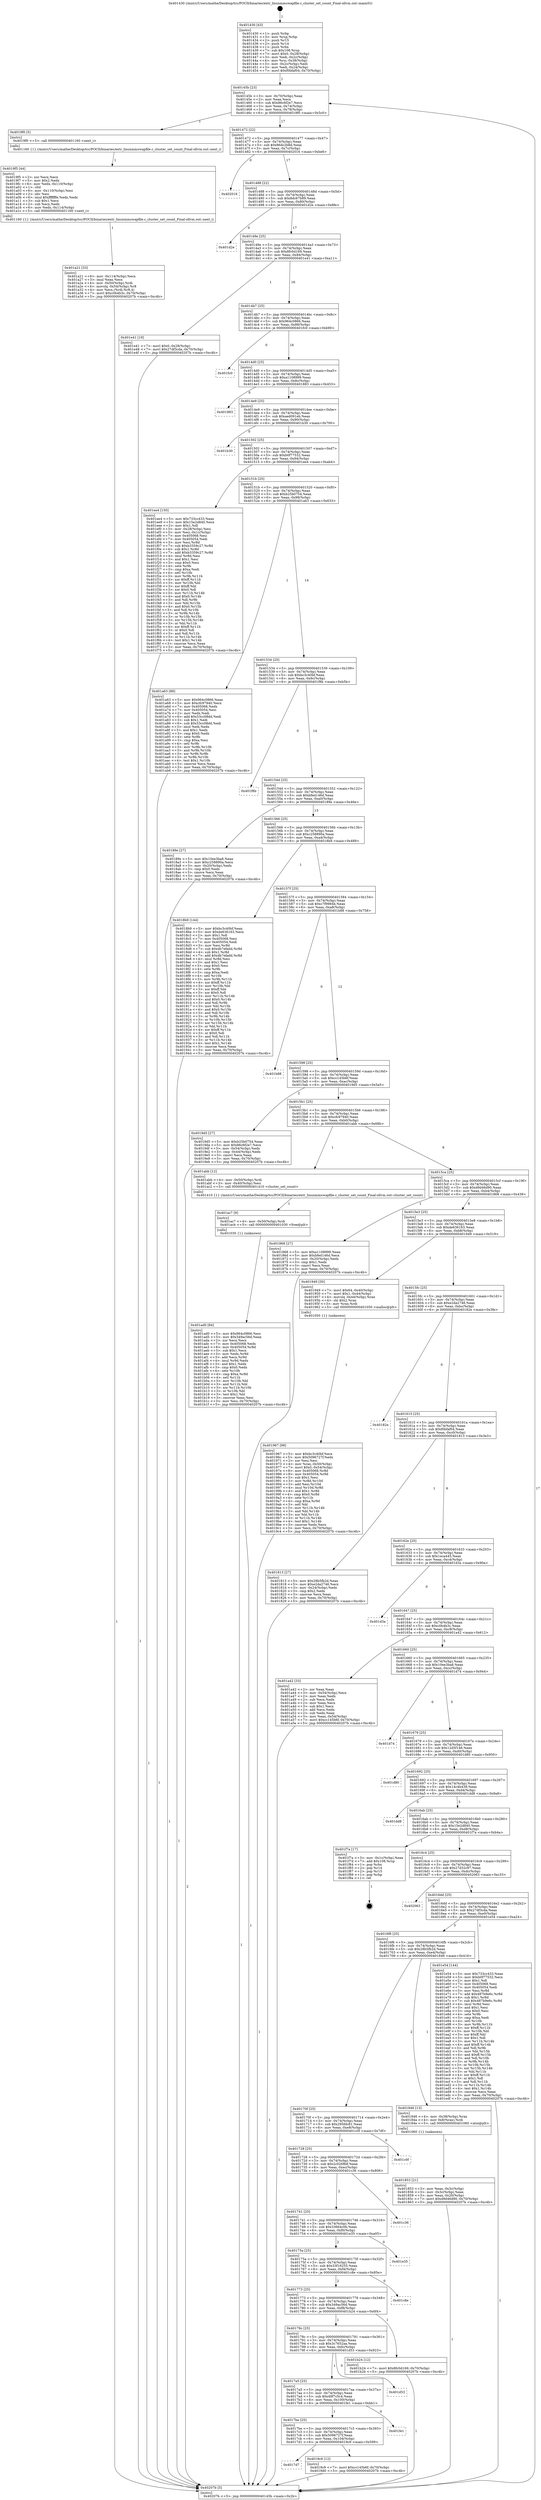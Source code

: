 digraph "0x401430" {
  label = "0x401430 (/mnt/c/Users/mathe/Desktop/tcc/POCII/binaries/extr_linuxmmswapfile.c_cluster_set_count_Final-ollvm.out::main(0))"
  labelloc = "t"
  node[shape=record]

  Entry [label="",width=0.3,height=0.3,shape=circle,fillcolor=black,style=filled]
  "0x40145b" [label="{
     0x40145b [23]\l
     | [instrs]\l
     &nbsp;&nbsp;0x40145b \<+3\>: mov -0x70(%rbp),%eax\l
     &nbsp;&nbsp;0x40145e \<+2\>: mov %eax,%ecx\l
     &nbsp;&nbsp;0x401460 \<+6\>: sub $0x86c6f2e7,%ecx\l
     &nbsp;&nbsp;0x401466 \<+3\>: mov %eax,-0x74(%rbp)\l
     &nbsp;&nbsp;0x401469 \<+3\>: mov %ecx,-0x78(%rbp)\l
     &nbsp;&nbsp;0x40146c \<+6\>: je 00000000004019f0 \<main+0x5c0\>\l
  }"]
  "0x4019f0" [label="{
     0x4019f0 [5]\l
     | [instrs]\l
     &nbsp;&nbsp;0x4019f0 \<+5\>: call 0000000000401160 \<next_i\>\l
     | [calls]\l
     &nbsp;&nbsp;0x401160 \{1\} (/mnt/c/Users/mathe/Desktop/tcc/POCII/binaries/extr_linuxmmswapfile.c_cluster_set_count_Final-ollvm.out::next_i)\l
  }"]
  "0x401472" [label="{
     0x401472 [22]\l
     | [instrs]\l
     &nbsp;&nbsp;0x401472 \<+5\>: jmp 0000000000401477 \<main+0x47\>\l
     &nbsp;&nbsp;0x401477 \<+3\>: mov -0x74(%rbp),%eax\l
     &nbsp;&nbsp;0x40147a \<+5\>: sub $0x86dc2b8d,%eax\l
     &nbsp;&nbsp;0x40147f \<+3\>: mov %eax,-0x7c(%rbp)\l
     &nbsp;&nbsp;0x401482 \<+6\>: je 0000000000402016 \<main+0xbe6\>\l
  }"]
  Exit [label="",width=0.3,height=0.3,shape=circle,fillcolor=black,style=filled,peripheries=2]
  "0x402016" [label="{
     0x402016\l
  }", style=dashed]
  "0x401488" [label="{
     0x401488 [22]\l
     | [instrs]\l
     &nbsp;&nbsp;0x401488 \<+5\>: jmp 000000000040148d \<main+0x5d\>\l
     &nbsp;&nbsp;0x40148d \<+3\>: mov -0x74(%rbp),%eax\l
     &nbsp;&nbsp;0x401490 \<+5\>: sub $0x8dc67b89,%eax\l
     &nbsp;&nbsp;0x401495 \<+3\>: mov %eax,-0x80(%rbp)\l
     &nbsp;&nbsp;0x401498 \<+6\>: je 0000000000401d2e \<main+0x8fe\>\l
  }"]
  "0x401ad0" [label="{
     0x401ad0 [84]\l
     | [instrs]\l
     &nbsp;&nbsp;0x401ad0 \<+5\>: mov $0x964c0866,%esi\l
     &nbsp;&nbsp;0x401ad5 \<+5\>: mov $0x349ac56d,%eax\l
     &nbsp;&nbsp;0x401ada \<+2\>: xor %ecx,%ecx\l
     &nbsp;&nbsp;0x401adc \<+7\>: mov 0x405068,%edx\l
     &nbsp;&nbsp;0x401ae3 \<+8\>: mov 0x405054,%r8d\l
     &nbsp;&nbsp;0x401aeb \<+3\>: sub $0x1,%ecx\l
     &nbsp;&nbsp;0x401aee \<+3\>: mov %edx,%r9d\l
     &nbsp;&nbsp;0x401af1 \<+3\>: add %ecx,%r9d\l
     &nbsp;&nbsp;0x401af4 \<+4\>: imul %r9d,%edx\l
     &nbsp;&nbsp;0x401af8 \<+3\>: and $0x1,%edx\l
     &nbsp;&nbsp;0x401afb \<+3\>: cmp $0x0,%edx\l
     &nbsp;&nbsp;0x401afe \<+4\>: sete %r10b\l
     &nbsp;&nbsp;0x401b02 \<+4\>: cmp $0xa,%r8d\l
     &nbsp;&nbsp;0x401b06 \<+4\>: setl %r11b\l
     &nbsp;&nbsp;0x401b0a \<+3\>: mov %r10b,%bl\l
     &nbsp;&nbsp;0x401b0d \<+3\>: and %r11b,%bl\l
     &nbsp;&nbsp;0x401b10 \<+3\>: xor %r11b,%r10b\l
     &nbsp;&nbsp;0x401b13 \<+3\>: or %r10b,%bl\l
     &nbsp;&nbsp;0x401b16 \<+3\>: test $0x1,%bl\l
     &nbsp;&nbsp;0x401b19 \<+3\>: cmovne %eax,%esi\l
     &nbsp;&nbsp;0x401b1c \<+3\>: mov %esi,-0x70(%rbp)\l
     &nbsp;&nbsp;0x401b1f \<+5\>: jmp 000000000040207b \<main+0xc4b\>\l
  }"]
  "0x401d2e" [label="{
     0x401d2e\l
  }", style=dashed]
  "0x40149e" [label="{
     0x40149e [25]\l
     | [instrs]\l
     &nbsp;&nbsp;0x40149e \<+5\>: jmp 00000000004014a3 \<main+0x73\>\l
     &nbsp;&nbsp;0x4014a3 \<+3\>: mov -0x74(%rbp),%eax\l
     &nbsp;&nbsp;0x4014a6 \<+5\>: sub $0x8fc0d169,%eax\l
     &nbsp;&nbsp;0x4014ab \<+6\>: mov %eax,-0x84(%rbp)\l
     &nbsp;&nbsp;0x4014b1 \<+6\>: je 0000000000401e41 \<main+0xa11\>\l
  }"]
  "0x401ac7" [label="{
     0x401ac7 [9]\l
     | [instrs]\l
     &nbsp;&nbsp;0x401ac7 \<+4\>: mov -0x50(%rbp),%rdi\l
     &nbsp;&nbsp;0x401acb \<+5\>: call 0000000000401030 \<free@plt\>\l
     | [calls]\l
     &nbsp;&nbsp;0x401030 \{1\} (unknown)\l
  }"]
  "0x401e41" [label="{
     0x401e41 [19]\l
     | [instrs]\l
     &nbsp;&nbsp;0x401e41 \<+7\>: movl $0x0,-0x28(%rbp)\l
     &nbsp;&nbsp;0x401e48 \<+7\>: movl $0x27df3cda,-0x70(%rbp)\l
     &nbsp;&nbsp;0x401e4f \<+5\>: jmp 000000000040207b \<main+0xc4b\>\l
  }"]
  "0x4014b7" [label="{
     0x4014b7 [25]\l
     | [instrs]\l
     &nbsp;&nbsp;0x4014b7 \<+5\>: jmp 00000000004014bc \<main+0x8c\>\l
     &nbsp;&nbsp;0x4014bc \<+3\>: mov -0x74(%rbp),%eax\l
     &nbsp;&nbsp;0x4014bf \<+5\>: sub $0x964c0866,%eax\l
     &nbsp;&nbsp;0x4014c4 \<+6\>: mov %eax,-0x88(%rbp)\l
     &nbsp;&nbsp;0x4014ca \<+6\>: je 0000000000401fc0 \<main+0xb90\>\l
  }"]
  "0x401a21" [label="{
     0x401a21 [33]\l
     | [instrs]\l
     &nbsp;&nbsp;0x401a21 \<+6\>: mov -0x114(%rbp),%ecx\l
     &nbsp;&nbsp;0x401a27 \<+3\>: imul %eax,%ecx\l
     &nbsp;&nbsp;0x401a2a \<+4\>: mov -0x50(%rbp),%rdi\l
     &nbsp;&nbsp;0x401a2e \<+4\>: movslq -0x54(%rbp),%r8\l
     &nbsp;&nbsp;0x401a32 \<+4\>: mov %ecx,(%rdi,%r8,4)\l
     &nbsp;&nbsp;0x401a36 \<+7\>: movl $0xc0b4b3c,-0x70(%rbp)\l
     &nbsp;&nbsp;0x401a3d \<+5\>: jmp 000000000040207b \<main+0xc4b\>\l
  }"]
  "0x401fc0" [label="{
     0x401fc0\l
  }", style=dashed]
  "0x4014d0" [label="{
     0x4014d0 [25]\l
     | [instrs]\l
     &nbsp;&nbsp;0x4014d0 \<+5\>: jmp 00000000004014d5 \<main+0xa5\>\l
     &nbsp;&nbsp;0x4014d5 \<+3\>: mov -0x74(%rbp),%eax\l
     &nbsp;&nbsp;0x4014d8 \<+5\>: sub $0xa1108999,%eax\l
     &nbsp;&nbsp;0x4014dd \<+6\>: mov %eax,-0x8c(%rbp)\l
     &nbsp;&nbsp;0x4014e3 \<+6\>: je 0000000000401883 \<main+0x453\>\l
  }"]
  "0x4019f5" [label="{
     0x4019f5 [44]\l
     | [instrs]\l
     &nbsp;&nbsp;0x4019f5 \<+2\>: xor %ecx,%ecx\l
     &nbsp;&nbsp;0x4019f7 \<+5\>: mov $0x2,%edx\l
     &nbsp;&nbsp;0x4019fc \<+6\>: mov %edx,-0x110(%rbp)\l
     &nbsp;&nbsp;0x401a02 \<+1\>: cltd\l
     &nbsp;&nbsp;0x401a03 \<+6\>: mov -0x110(%rbp),%esi\l
     &nbsp;&nbsp;0x401a09 \<+2\>: idiv %esi\l
     &nbsp;&nbsp;0x401a0b \<+6\>: imul $0xfffffffe,%edx,%edx\l
     &nbsp;&nbsp;0x401a11 \<+3\>: sub $0x1,%ecx\l
     &nbsp;&nbsp;0x401a14 \<+2\>: sub %ecx,%edx\l
     &nbsp;&nbsp;0x401a16 \<+6\>: mov %edx,-0x114(%rbp)\l
     &nbsp;&nbsp;0x401a1c \<+5\>: call 0000000000401160 \<next_i\>\l
     | [calls]\l
     &nbsp;&nbsp;0x401160 \{1\} (/mnt/c/Users/mathe/Desktop/tcc/POCII/binaries/extr_linuxmmswapfile.c_cluster_set_count_Final-ollvm.out::next_i)\l
  }"]
  "0x401883" [label="{
     0x401883\l
  }", style=dashed]
  "0x4014e9" [label="{
     0x4014e9 [25]\l
     | [instrs]\l
     &nbsp;&nbsp;0x4014e9 \<+5\>: jmp 00000000004014ee \<main+0xbe\>\l
     &nbsp;&nbsp;0x4014ee \<+3\>: mov -0x74(%rbp),%eax\l
     &nbsp;&nbsp;0x4014f1 \<+5\>: sub $0xaed091eb,%eax\l
     &nbsp;&nbsp;0x4014f6 \<+6\>: mov %eax,-0x90(%rbp)\l
     &nbsp;&nbsp;0x4014fc \<+6\>: je 0000000000401b30 \<main+0x700\>\l
  }"]
  "0x4017d7" [label="{
     0x4017d7\l
  }", style=dashed]
  "0x401b30" [label="{
     0x401b30\l
  }", style=dashed]
  "0x401502" [label="{
     0x401502 [25]\l
     | [instrs]\l
     &nbsp;&nbsp;0x401502 \<+5\>: jmp 0000000000401507 \<main+0xd7\>\l
     &nbsp;&nbsp;0x401507 \<+3\>: mov -0x74(%rbp),%eax\l
     &nbsp;&nbsp;0x40150a \<+5\>: sub $0xb0f77532,%eax\l
     &nbsp;&nbsp;0x40150f \<+6\>: mov %eax,-0x94(%rbp)\l
     &nbsp;&nbsp;0x401515 \<+6\>: je 0000000000401ee4 \<main+0xab4\>\l
  }"]
  "0x4019c9" [label="{
     0x4019c9 [12]\l
     | [instrs]\l
     &nbsp;&nbsp;0x4019c9 \<+7\>: movl $0xcc145b6f,-0x70(%rbp)\l
     &nbsp;&nbsp;0x4019d0 \<+5\>: jmp 000000000040207b \<main+0xc4b\>\l
  }"]
  "0x401ee4" [label="{
     0x401ee4 [150]\l
     | [instrs]\l
     &nbsp;&nbsp;0x401ee4 \<+5\>: mov $0x733cc433,%eax\l
     &nbsp;&nbsp;0x401ee9 \<+5\>: mov $0x15e2d840,%ecx\l
     &nbsp;&nbsp;0x401eee \<+2\>: mov $0x1,%dl\l
     &nbsp;&nbsp;0x401ef0 \<+3\>: mov -0x28(%rbp),%esi\l
     &nbsp;&nbsp;0x401ef3 \<+3\>: mov %esi,-0x1c(%rbp)\l
     &nbsp;&nbsp;0x401ef6 \<+7\>: mov 0x405068,%esi\l
     &nbsp;&nbsp;0x401efd \<+7\>: mov 0x405054,%edi\l
     &nbsp;&nbsp;0x401f04 \<+3\>: mov %esi,%r8d\l
     &nbsp;&nbsp;0x401f07 \<+7\>: sub $0xb3359c27,%r8d\l
     &nbsp;&nbsp;0x401f0e \<+4\>: sub $0x1,%r8d\l
     &nbsp;&nbsp;0x401f12 \<+7\>: add $0xb3359c27,%r8d\l
     &nbsp;&nbsp;0x401f19 \<+4\>: imul %r8d,%esi\l
     &nbsp;&nbsp;0x401f1d \<+3\>: and $0x1,%esi\l
     &nbsp;&nbsp;0x401f20 \<+3\>: cmp $0x0,%esi\l
     &nbsp;&nbsp;0x401f23 \<+4\>: sete %r9b\l
     &nbsp;&nbsp;0x401f27 \<+3\>: cmp $0xa,%edi\l
     &nbsp;&nbsp;0x401f2a \<+4\>: setl %r10b\l
     &nbsp;&nbsp;0x401f2e \<+3\>: mov %r9b,%r11b\l
     &nbsp;&nbsp;0x401f31 \<+4\>: xor $0xff,%r11b\l
     &nbsp;&nbsp;0x401f35 \<+3\>: mov %r10b,%bl\l
     &nbsp;&nbsp;0x401f38 \<+3\>: xor $0xff,%bl\l
     &nbsp;&nbsp;0x401f3b \<+3\>: xor $0x0,%dl\l
     &nbsp;&nbsp;0x401f3e \<+3\>: mov %r11b,%r14b\l
     &nbsp;&nbsp;0x401f41 \<+4\>: and $0x0,%r14b\l
     &nbsp;&nbsp;0x401f45 \<+3\>: and %dl,%r9b\l
     &nbsp;&nbsp;0x401f48 \<+3\>: mov %bl,%r15b\l
     &nbsp;&nbsp;0x401f4b \<+4\>: and $0x0,%r15b\l
     &nbsp;&nbsp;0x401f4f \<+3\>: and %dl,%r10b\l
     &nbsp;&nbsp;0x401f52 \<+3\>: or %r9b,%r14b\l
     &nbsp;&nbsp;0x401f55 \<+3\>: or %r10b,%r15b\l
     &nbsp;&nbsp;0x401f58 \<+3\>: xor %r15b,%r14b\l
     &nbsp;&nbsp;0x401f5b \<+3\>: or %bl,%r11b\l
     &nbsp;&nbsp;0x401f5e \<+4\>: xor $0xff,%r11b\l
     &nbsp;&nbsp;0x401f62 \<+3\>: or $0x0,%dl\l
     &nbsp;&nbsp;0x401f65 \<+3\>: and %dl,%r11b\l
     &nbsp;&nbsp;0x401f68 \<+3\>: or %r11b,%r14b\l
     &nbsp;&nbsp;0x401f6b \<+4\>: test $0x1,%r14b\l
     &nbsp;&nbsp;0x401f6f \<+3\>: cmovne %ecx,%eax\l
     &nbsp;&nbsp;0x401f72 \<+3\>: mov %eax,-0x70(%rbp)\l
     &nbsp;&nbsp;0x401f75 \<+5\>: jmp 000000000040207b \<main+0xc4b\>\l
  }"]
  "0x40151b" [label="{
     0x40151b [25]\l
     | [instrs]\l
     &nbsp;&nbsp;0x40151b \<+5\>: jmp 0000000000401520 \<main+0xf0\>\l
     &nbsp;&nbsp;0x401520 \<+3\>: mov -0x74(%rbp),%eax\l
     &nbsp;&nbsp;0x401523 \<+5\>: sub $0xb25b0754,%eax\l
     &nbsp;&nbsp;0x401528 \<+6\>: mov %eax,-0x98(%rbp)\l
     &nbsp;&nbsp;0x40152e \<+6\>: je 0000000000401a63 \<main+0x633\>\l
  }"]
  "0x4017be" [label="{
     0x4017be [25]\l
     | [instrs]\l
     &nbsp;&nbsp;0x4017be \<+5\>: jmp 00000000004017c3 \<main+0x393\>\l
     &nbsp;&nbsp;0x4017c3 \<+3\>: mov -0x74(%rbp),%eax\l
     &nbsp;&nbsp;0x4017c6 \<+5\>: sub $0x5096727f,%eax\l
     &nbsp;&nbsp;0x4017cb \<+6\>: mov %eax,-0x104(%rbp)\l
     &nbsp;&nbsp;0x4017d1 \<+6\>: je 00000000004019c9 \<main+0x599\>\l
  }"]
  "0x401a63" [label="{
     0x401a63 [88]\l
     | [instrs]\l
     &nbsp;&nbsp;0x401a63 \<+5\>: mov $0x964c0866,%eax\l
     &nbsp;&nbsp;0x401a68 \<+5\>: mov $0xcfc97940,%ecx\l
     &nbsp;&nbsp;0x401a6d \<+7\>: mov 0x405068,%edx\l
     &nbsp;&nbsp;0x401a74 \<+7\>: mov 0x405054,%esi\l
     &nbsp;&nbsp;0x401a7b \<+2\>: mov %edx,%edi\l
     &nbsp;&nbsp;0x401a7d \<+6\>: add $0x53cc08dd,%edi\l
     &nbsp;&nbsp;0x401a83 \<+3\>: sub $0x1,%edi\l
     &nbsp;&nbsp;0x401a86 \<+6\>: sub $0x53cc08dd,%edi\l
     &nbsp;&nbsp;0x401a8c \<+3\>: imul %edi,%edx\l
     &nbsp;&nbsp;0x401a8f \<+3\>: and $0x1,%edx\l
     &nbsp;&nbsp;0x401a92 \<+3\>: cmp $0x0,%edx\l
     &nbsp;&nbsp;0x401a95 \<+4\>: sete %r8b\l
     &nbsp;&nbsp;0x401a99 \<+3\>: cmp $0xa,%esi\l
     &nbsp;&nbsp;0x401a9c \<+4\>: setl %r9b\l
     &nbsp;&nbsp;0x401aa0 \<+3\>: mov %r8b,%r10b\l
     &nbsp;&nbsp;0x401aa3 \<+3\>: and %r9b,%r10b\l
     &nbsp;&nbsp;0x401aa6 \<+3\>: xor %r9b,%r8b\l
     &nbsp;&nbsp;0x401aa9 \<+3\>: or %r8b,%r10b\l
     &nbsp;&nbsp;0x401aac \<+4\>: test $0x1,%r10b\l
     &nbsp;&nbsp;0x401ab0 \<+3\>: cmovne %ecx,%eax\l
     &nbsp;&nbsp;0x401ab3 \<+3\>: mov %eax,-0x70(%rbp)\l
     &nbsp;&nbsp;0x401ab6 \<+5\>: jmp 000000000040207b \<main+0xc4b\>\l
  }"]
  "0x401534" [label="{
     0x401534 [25]\l
     | [instrs]\l
     &nbsp;&nbsp;0x401534 \<+5\>: jmp 0000000000401539 \<main+0x109\>\l
     &nbsp;&nbsp;0x401539 \<+3\>: mov -0x74(%rbp),%eax\l
     &nbsp;&nbsp;0x40153c \<+5\>: sub $0xbc3c40bf,%eax\l
     &nbsp;&nbsp;0x401541 \<+6\>: mov %eax,-0x9c(%rbp)\l
     &nbsp;&nbsp;0x401547 \<+6\>: je 0000000000401f8b \<main+0xb5b\>\l
  }"]
  "0x401fe1" [label="{
     0x401fe1\l
  }", style=dashed]
  "0x401f8b" [label="{
     0x401f8b\l
  }", style=dashed]
  "0x40154d" [label="{
     0x40154d [25]\l
     | [instrs]\l
     &nbsp;&nbsp;0x40154d \<+5\>: jmp 0000000000401552 \<main+0x122\>\l
     &nbsp;&nbsp;0x401552 \<+3\>: mov -0x74(%rbp),%eax\l
     &nbsp;&nbsp;0x401555 \<+5\>: sub $0xbfed146d,%eax\l
     &nbsp;&nbsp;0x40155a \<+6\>: mov %eax,-0xa0(%rbp)\l
     &nbsp;&nbsp;0x401560 \<+6\>: je 000000000040189e \<main+0x46e\>\l
  }"]
  "0x4017a5" [label="{
     0x4017a5 [25]\l
     | [instrs]\l
     &nbsp;&nbsp;0x4017a5 \<+5\>: jmp 00000000004017aa \<main+0x37a\>\l
     &nbsp;&nbsp;0x4017aa \<+3\>: mov -0x74(%rbp),%eax\l
     &nbsp;&nbsp;0x4017ad \<+5\>: sub $0x48f7c5c4,%eax\l
     &nbsp;&nbsp;0x4017b2 \<+6\>: mov %eax,-0x100(%rbp)\l
     &nbsp;&nbsp;0x4017b8 \<+6\>: je 0000000000401fe1 \<main+0xbb1\>\l
  }"]
  "0x40189e" [label="{
     0x40189e [27]\l
     | [instrs]\l
     &nbsp;&nbsp;0x40189e \<+5\>: mov $0x10ee3ba8,%eax\l
     &nbsp;&nbsp;0x4018a3 \<+5\>: mov $0xc258890a,%ecx\l
     &nbsp;&nbsp;0x4018a8 \<+3\>: mov -0x20(%rbp),%edx\l
     &nbsp;&nbsp;0x4018ab \<+3\>: cmp $0x0,%edx\l
     &nbsp;&nbsp;0x4018ae \<+3\>: cmove %ecx,%eax\l
     &nbsp;&nbsp;0x4018b1 \<+3\>: mov %eax,-0x70(%rbp)\l
     &nbsp;&nbsp;0x4018b4 \<+5\>: jmp 000000000040207b \<main+0xc4b\>\l
  }"]
  "0x401566" [label="{
     0x401566 [25]\l
     | [instrs]\l
     &nbsp;&nbsp;0x401566 \<+5\>: jmp 000000000040156b \<main+0x13b\>\l
     &nbsp;&nbsp;0x40156b \<+3\>: mov -0x74(%rbp),%eax\l
     &nbsp;&nbsp;0x40156e \<+5\>: sub $0xc258890a,%eax\l
     &nbsp;&nbsp;0x401573 \<+6\>: mov %eax,-0xa4(%rbp)\l
     &nbsp;&nbsp;0x401579 \<+6\>: je 00000000004018b9 \<main+0x489\>\l
  }"]
  "0x401d53" [label="{
     0x401d53\l
  }", style=dashed]
  "0x4018b9" [label="{
     0x4018b9 [144]\l
     | [instrs]\l
     &nbsp;&nbsp;0x4018b9 \<+5\>: mov $0xbc3c40bf,%eax\l
     &nbsp;&nbsp;0x4018be \<+5\>: mov $0xde636163,%ecx\l
     &nbsp;&nbsp;0x4018c3 \<+2\>: mov $0x1,%dl\l
     &nbsp;&nbsp;0x4018c5 \<+7\>: mov 0x405068,%esi\l
     &nbsp;&nbsp;0x4018cc \<+7\>: mov 0x405054,%edi\l
     &nbsp;&nbsp;0x4018d3 \<+3\>: mov %esi,%r8d\l
     &nbsp;&nbsp;0x4018d6 \<+7\>: sub $0xdb7efadd,%r8d\l
     &nbsp;&nbsp;0x4018dd \<+4\>: sub $0x1,%r8d\l
     &nbsp;&nbsp;0x4018e1 \<+7\>: add $0xdb7efadd,%r8d\l
     &nbsp;&nbsp;0x4018e8 \<+4\>: imul %r8d,%esi\l
     &nbsp;&nbsp;0x4018ec \<+3\>: and $0x1,%esi\l
     &nbsp;&nbsp;0x4018ef \<+3\>: cmp $0x0,%esi\l
     &nbsp;&nbsp;0x4018f2 \<+4\>: sete %r9b\l
     &nbsp;&nbsp;0x4018f6 \<+3\>: cmp $0xa,%edi\l
     &nbsp;&nbsp;0x4018f9 \<+4\>: setl %r10b\l
     &nbsp;&nbsp;0x4018fd \<+3\>: mov %r9b,%r11b\l
     &nbsp;&nbsp;0x401900 \<+4\>: xor $0xff,%r11b\l
     &nbsp;&nbsp;0x401904 \<+3\>: mov %r10b,%bl\l
     &nbsp;&nbsp;0x401907 \<+3\>: xor $0xff,%bl\l
     &nbsp;&nbsp;0x40190a \<+3\>: xor $0x0,%dl\l
     &nbsp;&nbsp;0x40190d \<+3\>: mov %r11b,%r14b\l
     &nbsp;&nbsp;0x401910 \<+4\>: and $0x0,%r14b\l
     &nbsp;&nbsp;0x401914 \<+3\>: and %dl,%r9b\l
     &nbsp;&nbsp;0x401917 \<+3\>: mov %bl,%r15b\l
     &nbsp;&nbsp;0x40191a \<+4\>: and $0x0,%r15b\l
     &nbsp;&nbsp;0x40191e \<+3\>: and %dl,%r10b\l
     &nbsp;&nbsp;0x401921 \<+3\>: or %r9b,%r14b\l
     &nbsp;&nbsp;0x401924 \<+3\>: or %r10b,%r15b\l
     &nbsp;&nbsp;0x401927 \<+3\>: xor %r15b,%r14b\l
     &nbsp;&nbsp;0x40192a \<+3\>: or %bl,%r11b\l
     &nbsp;&nbsp;0x40192d \<+4\>: xor $0xff,%r11b\l
     &nbsp;&nbsp;0x401931 \<+3\>: or $0x0,%dl\l
     &nbsp;&nbsp;0x401934 \<+3\>: and %dl,%r11b\l
     &nbsp;&nbsp;0x401937 \<+3\>: or %r11b,%r14b\l
     &nbsp;&nbsp;0x40193a \<+4\>: test $0x1,%r14b\l
     &nbsp;&nbsp;0x40193e \<+3\>: cmovne %ecx,%eax\l
     &nbsp;&nbsp;0x401941 \<+3\>: mov %eax,-0x70(%rbp)\l
     &nbsp;&nbsp;0x401944 \<+5\>: jmp 000000000040207b \<main+0xc4b\>\l
  }"]
  "0x40157f" [label="{
     0x40157f [25]\l
     | [instrs]\l
     &nbsp;&nbsp;0x40157f \<+5\>: jmp 0000000000401584 \<main+0x154\>\l
     &nbsp;&nbsp;0x401584 \<+3\>: mov -0x74(%rbp),%eax\l
     &nbsp;&nbsp;0x401587 \<+5\>: sub $0xc7f9984b,%eax\l
     &nbsp;&nbsp;0x40158c \<+6\>: mov %eax,-0xa8(%rbp)\l
     &nbsp;&nbsp;0x401592 \<+6\>: je 0000000000401b88 \<main+0x758\>\l
  }"]
  "0x40178c" [label="{
     0x40178c [25]\l
     | [instrs]\l
     &nbsp;&nbsp;0x40178c \<+5\>: jmp 0000000000401791 \<main+0x361\>\l
     &nbsp;&nbsp;0x401791 \<+3\>: mov -0x74(%rbp),%eax\l
     &nbsp;&nbsp;0x401794 \<+5\>: sub $0x3c7652aa,%eax\l
     &nbsp;&nbsp;0x401799 \<+6\>: mov %eax,-0xfc(%rbp)\l
     &nbsp;&nbsp;0x40179f \<+6\>: je 0000000000401d53 \<main+0x923\>\l
  }"]
  "0x401b88" [label="{
     0x401b88\l
  }", style=dashed]
  "0x401598" [label="{
     0x401598 [25]\l
     | [instrs]\l
     &nbsp;&nbsp;0x401598 \<+5\>: jmp 000000000040159d \<main+0x16d\>\l
     &nbsp;&nbsp;0x40159d \<+3\>: mov -0x74(%rbp),%eax\l
     &nbsp;&nbsp;0x4015a0 \<+5\>: sub $0xcc145b6f,%eax\l
     &nbsp;&nbsp;0x4015a5 \<+6\>: mov %eax,-0xac(%rbp)\l
     &nbsp;&nbsp;0x4015ab \<+6\>: je 00000000004019d5 \<main+0x5a5\>\l
  }"]
  "0x401b24" [label="{
     0x401b24 [12]\l
     | [instrs]\l
     &nbsp;&nbsp;0x401b24 \<+7\>: movl $0x8fc0d169,-0x70(%rbp)\l
     &nbsp;&nbsp;0x401b2b \<+5\>: jmp 000000000040207b \<main+0xc4b\>\l
  }"]
  "0x4019d5" [label="{
     0x4019d5 [27]\l
     | [instrs]\l
     &nbsp;&nbsp;0x4019d5 \<+5\>: mov $0xb25b0754,%eax\l
     &nbsp;&nbsp;0x4019da \<+5\>: mov $0x86c6f2e7,%ecx\l
     &nbsp;&nbsp;0x4019df \<+3\>: mov -0x54(%rbp),%edx\l
     &nbsp;&nbsp;0x4019e2 \<+3\>: cmp -0x44(%rbp),%edx\l
     &nbsp;&nbsp;0x4019e5 \<+3\>: cmovl %ecx,%eax\l
     &nbsp;&nbsp;0x4019e8 \<+3\>: mov %eax,-0x70(%rbp)\l
     &nbsp;&nbsp;0x4019eb \<+5\>: jmp 000000000040207b \<main+0xc4b\>\l
  }"]
  "0x4015b1" [label="{
     0x4015b1 [25]\l
     | [instrs]\l
     &nbsp;&nbsp;0x4015b1 \<+5\>: jmp 00000000004015b6 \<main+0x186\>\l
     &nbsp;&nbsp;0x4015b6 \<+3\>: mov -0x74(%rbp),%eax\l
     &nbsp;&nbsp;0x4015b9 \<+5\>: sub $0xcfc97940,%eax\l
     &nbsp;&nbsp;0x4015be \<+6\>: mov %eax,-0xb0(%rbp)\l
     &nbsp;&nbsp;0x4015c4 \<+6\>: je 0000000000401abb \<main+0x68b\>\l
  }"]
  "0x401773" [label="{
     0x401773 [25]\l
     | [instrs]\l
     &nbsp;&nbsp;0x401773 \<+5\>: jmp 0000000000401778 \<main+0x348\>\l
     &nbsp;&nbsp;0x401778 \<+3\>: mov -0x74(%rbp),%eax\l
     &nbsp;&nbsp;0x40177b \<+5\>: sub $0x349ac56d,%eax\l
     &nbsp;&nbsp;0x401780 \<+6\>: mov %eax,-0xf8(%rbp)\l
     &nbsp;&nbsp;0x401786 \<+6\>: je 0000000000401b24 \<main+0x6f4\>\l
  }"]
  "0x401abb" [label="{
     0x401abb [12]\l
     | [instrs]\l
     &nbsp;&nbsp;0x401abb \<+4\>: mov -0x50(%rbp),%rdi\l
     &nbsp;&nbsp;0x401abf \<+3\>: mov -0x40(%rbp),%esi\l
     &nbsp;&nbsp;0x401ac2 \<+5\>: call 0000000000401410 \<cluster_set_count\>\l
     | [calls]\l
     &nbsp;&nbsp;0x401410 \{1\} (/mnt/c/Users/mathe/Desktop/tcc/POCII/binaries/extr_linuxmmswapfile.c_cluster_set_count_Final-ollvm.out::cluster_set_count)\l
  }"]
  "0x4015ca" [label="{
     0x4015ca [25]\l
     | [instrs]\l
     &nbsp;&nbsp;0x4015ca \<+5\>: jmp 00000000004015cf \<main+0x19f\>\l
     &nbsp;&nbsp;0x4015cf \<+3\>: mov -0x74(%rbp),%eax\l
     &nbsp;&nbsp;0x4015d2 \<+5\>: sub $0xd9d46d90,%eax\l
     &nbsp;&nbsp;0x4015d7 \<+6\>: mov %eax,-0xb4(%rbp)\l
     &nbsp;&nbsp;0x4015dd \<+6\>: je 0000000000401868 \<main+0x438\>\l
  }"]
  "0x401c8e" [label="{
     0x401c8e\l
  }", style=dashed]
  "0x401868" [label="{
     0x401868 [27]\l
     | [instrs]\l
     &nbsp;&nbsp;0x401868 \<+5\>: mov $0xa1108999,%eax\l
     &nbsp;&nbsp;0x40186d \<+5\>: mov $0xbfed146d,%ecx\l
     &nbsp;&nbsp;0x401872 \<+3\>: mov -0x20(%rbp),%edx\l
     &nbsp;&nbsp;0x401875 \<+3\>: cmp $0x1,%edx\l
     &nbsp;&nbsp;0x401878 \<+3\>: cmovl %ecx,%eax\l
     &nbsp;&nbsp;0x40187b \<+3\>: mov %eax,-0x70(%rbp)\l
     &nbsp;&nbsp;0x40187e \<+5\>: jmp 000000000040207b \<main+0xc4b\>\l
  }"]
  "0x4015e3" [label="{
     0x4015e3 [25]\l
     | [instrs]\l
     &nbsp;&nbsp;0x4015e3 \<+5\>: jmp 00000000004015e8 \<main+0x1b8\>\l
     &nbsp;&nbsp;0x4015e8 \<+3\>: mov -0x74(%rbp),%eax\l
     &nbsp;&nbsp;0x4015eb \<+5\>: sub $0xde636163,%eax\l
     &nbsp;&nbsp;0x4015f0 \<+6\>: mov %eax,-0xb8(%rbp)\l
     &nbsp;&nbsp;0x4015f6 \<+6\>: je 0000000000401949 \<main+0x519\>\l
  }"]
  "0x40175a" [label="{
     0x40175a [25]\l
     | [instrs]\l
     &nbsp;&nbsp;0x40175a \<+5\>: jmp 000000000040175f \<main+0x32f\>\l
     &nbsp;&nbsp;0x40175f \<+3\>: mov -0x74(%rbp),%eax\l
     &nbsp;&nbsp;0x401762 \<+5\>: sub $0x33f16255,%eax\l
     &nbsp;&nbsp;0x401767 \<+6\>: mov %eax,-0xf4(%rbp)\l
     &nbsp;&nbsp;0x40176d \<+6\>: je 0000000000401c8e \<main+0x85e\>\l
  }"]
  "0x401949" [label="{
     0x401949 [30]\l
     | [instrs]\l
     &nbsp;&nbsp;0x401949 \<+7\>: movl $0x64,-0x40(%rbp)\l
     &nbsp;&nbsp;0x401950 \<+7\>: movl $0x1,-0x44(%rbp)\l
     &nbsp;&nbsp;0x401957 \<+4\>: movslq -0x44(%rbp),%rax\l
     &nbsp;&nbsp;0x40195b \<+4\>: shl $0x2,%rax\l
     &nbsp;&nbsp;0x40195f \<+3\>: mov %rax,%rdi\l
     &nbsp;&nbsp;0x401962 \<+5\>: call 0000000000401050 \<malloc@plt\>\l
     | [calls]\l
     &nbsp;&nbsp;0x401050 \{1\} (unknown)\l
  }"]
  "0x4015fc" [label="{
     0x4015fc [25]\l
     | [instrs]\l
     &nbsp;&nbsp;0x4015fc \<+5\>: jmp 0000000000401601 \<main+0x1d1\>\l
     &nbsp;&nbsp;0x401601 \<+3\>: mov -0x74(%rbp),%eax\l
     &nbsp;&nbsp;0x401604 \<+5\>: sub $0xe2da2746,%eax\l
     &nbsp;&nbsp;0x401609 \<+6\>: mov %eax,-0xbc(%rbp)\l
     &nbsp;&nbsp;0x40160f \<+6\>: je 000000000040182e \<main+0x3fe\>\l
  }"]
  "0x401e35" [label="{
     0x401e35\l
  }", style=dashed]
  "0x40182e" [label="{
     0x40182e\l
  }", style=dashed]
  "0x401615" [label="{
     0x401615 [25]\l
     | [instrs]\l
     &nbsp;&nbsp;0x401615 \<+5\>: jmp 000000000040161a \<main+0x1ea\>\l
     &nbsp;&nbsp;0x40161a \<+3\>: mov -0x74(%rbp),%eax\l
     &nbsp;&nbsp;0x40161d \<+5\>: sub $0xf0bfaf04,%eax\l
     &nbsp;&nbsp;0x401622 \<+6\>: mov %eax,-0xc0(%rbp)\l
     &nbsp;&nbsp;0x401628 \<+6\>: je 0000000000401813 \<main+0x3e3\>\l
  }"]
  "0x401741" [label="{
     0x401741 [25]\l
     | [instrs]\l
     &nbsp;&nbsp;0x401741 \<+5\>: jmp 0000000000401746 \<main+0x316\>\l
     &nbsp;&nbsp;0x401746 \<+3\>: mov -0x74(%rbp),%eax\l
     &nbsp;&nbsp;0x401749 \<+5\>: sub $0x33664c0b,%eax\l
     &nbsp;&nbsp;0x40174e \<+6\>: mov %eax,-0xf0(%rbp)\l
     &nbsp;&nbsp;0x401754 \<+6\>: je 0000000000401e35 \<main+0xa05\>\l
  }"]
  "0x401813" [label="{
     0x401813 [27]\l
     | [instrs]\l
     &nbsp;&nbsp;0x401813 \<+5\>: mov $0x28b5fb2d,%eax\l
     &nbsp;&nbsp;0x401818 \<+5\>: mov $0xe2da2746,%ecx\l
     &nbsp;&nbsp;0x40181d \<+3\>: mov -0x24(%rbp),%edx\l
     &nbsp;&nbsp;0x401820 \<+3\>: cmp $0x2,%edx\l
     &nbsp;&nbsp;0x401823 \<+3\>: cmovne %ecx,%eax\l
     &nbsp;&nbsp;0x401826 \<+3\>: mov %eax,-0x70(%rbp)\l
     &nbsp;&nbsp;0x401829 \<+5\>: jmp 000000000040207b \<main+0xc4b\>\l
  }"]
  "0x40162e" [label="{
     0x40162e [25]\l
     | [instrs]\l
     &nbsp;&nbsp;0x40162e \<+5\>: jmp 0000000000401633 \<main+0x203\>\l
     &nbsp;&nbsp;0x401633 \<+3\>: mov -0x74(%rbp),%eax\l
     &nbsp;&nbsp;0x401636 \<+5\>: sub $0x1eca445,%eax\l
     &nbsp;&nbsp;0x40163b \<+6\>: mov %eax,-0xc4(%rbp)\l
     &nbsp;&nbsp;0x401641 \<+6\>: je 0000000000401d3a \<main+0x90a\>\l
  }"]
  "0x40207b" [label="{
     0x40207b [5]\l
     | [instrs]\l
     &nbsp;&nbsp;0x40207b \<+5\>: jmp 000000000040145b \<main+0x2b\>\l
  }"]
  "0x401430" [label="{
     0x401430 [43]\l
     | [instrs]\l
     &nbsp;&nbsp;0x401430 \<+1\>: push %rbp\l
     &nbsp;&nbsp;0x401431 \<+3\>: mov %rsp,%rbp\l
     &nbsp;&nbsp;0x401434 \<+2\>: push %r15\l
     &nbsp;&nbsp;0x401436 \<+2\>: push %r14\l
     &nbsp;&nbsp;0x401438 \<+1\>: push %rbx\l
     &nbsp;&nbsp;0x401439 \<+7\>: sub $0x108,%rsp\l
     &nbsp;&nbsp;0x401440 \<+7\>: movl $0x0,-0x28(%rbp)\l
     &nbsp;&nbsp;0x401447 \<+3\>: mov %edi,-0x2c(%rbp)\l
     &nbsp;&nbsp;0x40144a \<+4\>: mov %rsi,-0x38(%rbp)\l
     &nbsp;&nbsp;0x40144e \<+3\>: mov -0x2c(%rbp),%edi\l
     &nbsp;&nbsp;0x401451 \<+3\>: mov %edi,-0x24(%rbp)\l
     &nbsp;&nbsp;0x401454 \<+7\>: movl $0xf0bfaf04,-0x70(%rbp)\l
  }"]
  "0x401c36" [label="{
     0x401c36\l
  }", style=dashed]
  "0x401d3a" [label="{
     0x401d3a\l
  }", style=dashed]
  "0x401647" [label="{
     0x401647 [25]\l
     | [instrs]\l
     &nbsp;&nbsp;0x401647 \<+5\>: jmp 000000000040164c \<main+0x21c\>\l
     &nbsp;&nbsp;0x40164c \<+3\>: mov -0x74(%rbp),%eax\l
     &nbsp;&nbsp;0x40164f \<+5\>: sub $0xc0b4b3c,%eax\l
     &nbsp;&nbsp;0x401654 \<+6\>: mov %eax,-0xc8(%rbp)\l
     &nbsp;&nbsp;0x40165a \<+6\>: je 0000000000401a42 \<main+0x612\>\l
  }"]
  "0x401728" [label="{
     0x401728 [25]\l
     | [instrs]\l
     &nbsp;&nbsp;0x401728 \<+5\>: jmp 000000000040172d \<main+0x2fd\>\l
     &nbsp;&nbsp;0x40172d \<+3\>: mov -0x74(%rbp),%eax\l
     &nbsp;&nbsp;0x401730 \<+5\>: sub $0x2c026fb8,%eax\l
     &nbsp;&nbsp;0x401735 \<+6\>: mov %eax,-0xec(%rbp)\l
     &nbsp;&nbsp;0x40173b \<+6\>: je 0000000000401c36 \<main+0x806\>\l
  }"]
  "0x401a42" [label="{
     0x401a42 [33]\l
     | [instrs]\l
     &nbsp;&nbsp;0x401a42 \<+2\>: xor %eax,%eax\l
     &nbsp;&nbsp;0x401a44 \<+3\>: mov -0x54(%rbp),%ecx\l
     &nbsp;&nbsp;0x401a47 \<+2\>: mov %eax,%edx\l
     &nbsp;&nbsp;0x401a49 \<+2\>: sub %ecx,%edx\l
     &nbsp;&nbsp;0x401a4b \<+2\>: mov %eax,%ecx\l
     &nbsp;&nbsp;0x401a4d \<+3\>: sub $0x1,%ecx\l
     &nbsp;&nbsp;0x401a50 \<+2\>: add %ecx,%edx\l
     &nbsp;&nbsp;0x401a52 \<+2\>: sub %edx,%eax\l
     &nbsp;&nbsp;0x401a54 \<+3\>: mov %eax,-0x54(%rbp)\l
     &nbsp;&nbsp;0x401a57 \<+7\>: movl $0xcc145b6f,-0x70(%rbp)\l
     &nbsp;&nbsp;0x401a5e \<+5\>: jmp 000000000040207b \<main+0xc4b\>\l
  }"]
  "0x401660" [label="{
     0x401660 [25]\l
     | [instrs]\l
     &nbsp;&nbsp;0x401660 \<+5\>: jmp 0000000000401665 \<main+0x235\>\l
     &nbsp;&nbsp;0x401665 \<+3\>: mov -0x74(%rbp),%eax\l
     &nbsp;&nbsp;0x401668 \<+5\>: sub $0x10ee3ba8,%eax\l
     &nbsp;&nbsp;0x40166d \<+6\>: mov %eax,-0xcc(%rbp)\l
     &nbsp;&nbsp;0x401673 \<+6\>: je 0000000000401d74 \<main+0x944\>\l
  }"]
  "0x401c0f" [label="{
     0x401c0f\l
  }", style=dashed]
  "0x401d74" [label="{
     0x401d74\l
  }", style=dashed]
  "0x401679" [label="{
     0x401679 [25]\l
     | [instrs]\l
     &nbsp;&nbsp;0x401679 \<+5\>: jmp 000000000040167e \<main+0x24e\>\l
     &nbsp;&nbsp;0x40167e \<+3\>: mov -0x74(%rbp),%eax\l
     &nbsp;&nbsp;0x401681 \<+5\>: sub $0x12d5f146,%eax\l
     &nbsp;&nbsp;0x401686 \<+6\>: mov %eax,-0xd0(%rbp)\l
     &nbsp;&nbsp;0x40168c \<+6\>: je 0000000000401d80 \<main+0x950\>\l
  }"]
  "0x401967" [label="{
     0x401967 [98]\l
     | [instrs]\l
     &nbsp;&nbsp;0x401967 \<+5\>: mov $0xbc3c40bf,%ecx\l
     &nbsp;&nbsp;0x40196c \<+5\>: mov $0x5096727f,%edx\l
     &nbsp;&nbsp;0x401971 \<+2\>: xor %esi,%esi\l
     &nbsp;&nbsp;0x401973 \<+4\>: mov %rax,-0x50(%rbp)\l
     &nbsp;&nbsp;0x401977 \<+7\>: movl $0x0,-0x54(%rbp)\l
     &nbsp;&nbsp;0x40197e \<+8\>: mov 0x405068,%r8d\l
     &nbsp;&nbsp;0x401986 \<+8\>: mov 0x405054,%r9d\l
     &nbsp;&nbsp;0x40198e \<+3\>: sub $0x1,%esi\l
     &nbsp;&nbsp;0x401991 \<+3\>: mov %r8d,%r10d\l
     &nbsp;&nbsp;0x401994 \<+3\>: add %esi,%r10d\l
     &nbsp;&nbsp;0x401997 \<+4\>: imul %r10d,%r8d\l
     &nbsp;&nbsp;0x40199b \<+4\>: and $0x1,%r8d\l
     &nbsp;&nbsp;0x40199f \<+4\>: cmp $0x0,%r8d\l
     &nbsp;&nbsp;0x4019a3 \<+4\>: sete %r11b\l
     &nbsp;&nbsp;0x4019a7 \<+4\>: cmp $0xa,%r9d\l
     &nbsp;&nbsp;0x4019ab \<+3\>: setl %bl\l
     &nbsp;&nbsp;0x4019ae \<+3\>: mov %r11b,%r14b\l
     &nbsp;&nbsp;0x4019b1 \<+3\>: and %bl,%r14b\l
     &nbsp;&nbsp;0x4019b4 \<+3\>: xor %bl,%r11b\l
     &nbsp;&nbsp;0x4019b7 \<+3\>: or %r11b,%r14b\l
     &nbsp;&nbsp;0x4019ba \<+4\>: test $0x1,%r14b\l
     &nbsp;&nbsp;0x4019be \<+3\>: cmovne %edx,%ecx\l
     &nbsp;&nbsp;0x4019c1 \<+3\>: mov %ecx,-0x70(%rbp)\l
     &nbsp;&nbsp;0x4019c4 \<+5\>: jmp 000000000040207b \<main+0xc4b\>\l
  }"]
  "0x401d80" [label="{
     0x401d80\l
  }", style=dashed]
  "0x401692" [label="{
     0x401692 [25]\l
     | [instrs]\l
     &nbsp;&nbsp;0x401692 \<+5\>: jmp 0000000000401697 \<main+0x267\>\l
     &nbsp;&nbsp;0x401697 \<+3\>: mov -0x74(%rbp),%eax\l
     &nbsp;&nbsp;0x40169a \<+5\>: sub $0x14c4b438,%eax\l
     &nbsp;&nbsp;0x40169f \<+6\>: mov %eax,-0xd4(%rbp)\l
     &nbsp;&nbsp;0x4016a5 \<+6\>: je 0000000000401dd8 \<main+0x9a8\>\l
  }"]
  "0x401853" [label="{
     0x401853 [21]\l
     | [instrs]\l
     &nbsp;&nbsp;0x401853 \<+3\>: mov %eax,-0x3c(%rbp)\l
     &nbsp;&nbsp;0x401856 \<+3\>: mov -0x3c(%rbp),%eax\l
     &nbsp;&nbsp;0x401859 \<+3\>: mov %eax,-0x20(%rbp)\l
     &nbsp;&nbsp;0x40185c \<+7\>: movl $0xd9d46d90,-0x70(%rbp)\l
     &nbsp;&nbsp;0x401863 \<+5\>: jmp 000000000040207b \<main+0xc4b\>\l
  }"]
  "0x401dd8" [label="{
     0x401dd8\l
  }", style=dashed]
  "0x4016ab" [label="{
     0x4016ab [25]\l
     | [instrs]\l
     &nbsp;&nbsp;0x4016ab \<+5\>: jmp 00000000004016b0 \<main+0x280\>\l
     &nbsp;&nbsp;0x4016b0 \<+3\>: mov -0x74(%rbp),%eax\l
     &nbsp;&nbsp;0x4016b3 \<+5\>: sub $0x15e2d840,%eax\l
     &nbsp;&nbsp;0x4016b8 \<+6\>: mov %eax,-0xd8(%rbp)\l
     &nbsp;&nbsp;0x4016be \<+6\>: je 0000000000401f7a \<main+0xb4a\>\l
  }"]
  "0x40170f" [label="{
     0x40170f [25]\l
     | [instrs]\l
     &nbsp;&nbsp;0x40170f \<+5\>: jmp 0000000000401714 \<main+0x2e4\>\l
     &nbsp;&nbsp;0x401714 \<+3\>: mov -0x74(%rbp),%eax\l
     &nbsp;&nbsp;0x401717 \<+5\>: sub $0x295fdc81,%eax\l
     &nbsp;&nbsp;0x40171c \<+6\>: mov %eax,-0xe8(%rbp)\l
     &nbsp;&nbsp;0x401722 \<+6\>: je 0000000000401c0f \<main+0x7df\>\l
  }"]
  "0x401f7a" [label="{
     0x401f7a [17]\l
     | [instrs]\l
     &nbsp;&nbsp;0x401f7a \<+3\>: mov -0x1c(%rbp),%eax\l
     &nbsp;&nbsp;0x401f7d \<+7\>: add $0x108,%rsp\l
     &nbsp;&nbsp;0x401f84 \<+1\>: pop %rbx\l
     &nbsp;&nbsp;0x401f85 \<+2\>: pop %r14\l
     &nbsp;&nbsp;0x401f87 \<+2\>: pop %r15\l
     &nbsp;&nbsp;0x401f89 \<+1\>: pop %rbp\l
     &nbsp;&nbsp;0x401f8a \<+1\>: ret\l
  }"]
  "0x4016c4" [label="{
     0x4016c4 [25]\l
     | [instrs]\l
     &nbsp;&nbsp;0x4016c4 \<+5\>: jmp 00000000004016c9 \<main+0x299\>\l
     &nbsp;&nbsp;0x4016c9 \<+3\>: mov -0x74(%rbp),%eax\l
     &nbsp;&nbsp;0x4016cc \<+5\>: sub $0x27d32c97,%eax\l
     &nbsp;&nbsp;0x4016d1 \<+6\>: mov %eax,-0xdc(%rbp)\l
     &nbsp;&nbsp;0x4016d7 \<+6\>: je 0000000000402063 \<main+0xc33\>\l
  }"]
  "0x401846" [label="{
     0x401846 [13]\l
     | [instrs]\l
     &nbsp;&nbsp;0x401846 \<+4\>: mov -0x38(%rbp),%rax\l
     &nbsp;&nbsp;0x40184a \<+4\>: mov 0x8(%rax),%rdi\l
     &nbsp;&nbsp;0x40184e \<+5\>: call 0000000000401060 \<atoi@plt\>\l
     | [calls]\l
     &nbsp;&nbsp;0x401060 \{1\} (unknown)\l
  }"]
  "0x402063" [label="{
     0x402063\l
  }", style=dashed]
  "0x4016dd" [label="{
     0x4016dd [25]\l
     | [instrs]\l
     &nbsp;&nbsp;0x4016dd \<+5\>: jmp 00000000004016e2 \<main+0x2b2\>\l
     &nbsp;&nbsp;0x4016e2 \<+3\>: mov -0x74(%rbp),%eax\l
     &nbsp;&nbsp;0x4016e5 \<+5\>: sub $0x27df3cda,%eax\l
     &nbsp;&nbsp;0x4016ea \<+6\>: mov %eax,-0xe0(%rbp)\l
     &nbsp;&nbsp;0x4016f0 \<+6\>: je 0000000000401e54 \<main+0xa24\>\l
  }"]
  "0x4016f6" [label="{
     0x4016f6 [25]\l
     | [instrs]\l
     &nbsp;&nbsp;0x4016f6 \<+5\>: jmp 00000000004016fb \<main+0x2cb\>\l
     &nbsp;&nbsp;0x4016fb \<+3\>: mov -0x74(%rbp),%eax\l
     &nbsp;&nbsp;0x4016fe \<+5\>: sub $0x28b5fb2d,%eax\l
     &nbsp;&nbsp;0x401703 \<+6\>: mov %eax,-0xe4(%rbp)\l
     &nbsp;&nbsp;0x401709 \<+6\>: je 0000000000401846 \<main+0x416\>\l
  }"]
  "0x401e54" [label="{
     0x401e54 [144]\l
     | [instrs]\l
     &nbsp;&nbsp;0x401e54 \<+5\>: mov $0x733cc433,%eax\l
     &nbsp;&nbsp;0x401e59 \<+5\>: mov $0xb0f77532,%ecx\l
     &nbsp;&nbsp;0x401e5e \<+2\>: mov $0x1,%dl\l
     &nbsp;&nbsp;0x401e60 \<+7\>: mov 0x405068,%esi\l
     &nbsp;&nbsp;0x401e67 \<+7\>: mov 0x405054,%edi\l
     &nbsp;&nbsp;0x401e6e \<+3\>: mov %esi,%r8d\l
     &nbsp;&nbsp;0x401e71 \<+7\>: add $0x487b9e6c,%r8d\l
     &nbsp;&nbsp;0x401e78 \<+4\>: sub $0x1,%r8d\l
     &nbsp;&nbsp;0x401e7c \<+7\>: sub $0x487b9e6c,%r8d\l
     &nbsp;&nbsp;0x401e83 \<+4\>: imul %r8d,%esi\l
     &nbsp;&nbsp;0x401e87 \<+3\>: and $0x1,%esi\l
     &nbsp;&nbsp;0x401e8a \<+3\>: cmp $0x0,%esi\l
     &nbsp;&nbsp;0x401e8d \<+4\>: sete %r9b\l
     &nbsp;&nbsp;0x401e91 \<+3\>: cmp $0xa,%edi\l
     &nbsp;&nbsp;0x401e94 \<+4\>: setl %r10b\l
     &nbsp;&nbsp;0x401e98 \<+3\>: mov %r9b,%r11b\l
     &nbsp;&nbsp;0x401e9b \<+4\>: xor $0xff,%r11b\l
     &nbsp;&nbsp;0x401e9f \<+3\>: mov %r10b,%bl\l
     &nbsp;&nbsp;0x401ea2 \<+3\>: xor $0xff,%bl\l
     &nbsp;&nbsp;0x401ea5 \<+3\>: xor $0x1,%dl\l
     &nbsp;&nbsp;0x401ea8 \<+3\>: mov %r11b,%r14b\l
     &nbsp;&nbsp;0x401eab \<+4\>: and $0xff,%r14b\l
     &nbsp;&nbsp;0x401eaf \<+3\>: and %dl,%r9b\l
     &nbsp;&nbsp;0x401eb2 \<+3\>: mov %bl,%r15b\l
     &nbsp;&nbsp;0x401eb5 \<+4\>: and $0xff,%r15b\l
     &nbsp;&nbsp;0x401eb9 \<+3\>: and %dl,%r10b\l
     &nbsp;&nbsp;0x401ebc \<+3\>: or %r9b,%r14b\l
     &nbsp;&nbsp;0x401ebf \<+3\>: or %r10b,%r15b\l
     &nbsp;&nbsp;0x401ec2 \<+3\>: xor %r15b,%r14b\l
     &nbsp;&nbsp;0x401ec5 \<+3\>: or %bl,%r11b\l
     &nbsp;&nbsp;0x401ec8 \<+4\>: xor $0xff,%r11b\l
     &nbsp;&nbsp;0x401ecc \<+3\>: or $0x1,%dl\l
     &nbsp;&nbsp;0x401ecf \<+3\>: and %dl,%r11b\l
     &nbsp;&nbsp;0x401ed2 \<+3\>: or %r11b,%r14b\l
     &nbsp;&nbsp;0x401ed5 \<+4\>: test $0x1,%r14b\l
     &nbsp;&nbsp;0x401ed9 \<+3\>: cmovne %ecx,%eax\l
     &nbsp;&nbsp;0x401edc \<+3\>: mov %eax,-0x70(%rbp)\l
     &nbsp;&nbsp;0x401edf \<+5\>: jmp 000000000040207b \<main+0xc4b\>\l
  }"]
  Entry -> "0x401430" [label=" 1"]
  "0x40145b" -> "0x4019f0" [label=" 1"]
  "0x40145b" -> "0x401472" [label=" 17"]
  "0x401f7a" -> Exit [label=" 1"]
  "0x401472" -> "0x402016" [label=" 0"]
  "0x401472" -> "0x401488" [label=" 17"]
  "0x401ee4" -> "0x40207b" [label=" 1"]
  "0x401488" -> "0x401d2e" [label=" 0"]
  "0x401488" -> "0x40149e" [label=" 17"]
  "0x401e54" -> "0x40207b" [label=" 1"]
  "0x40149e" -> "0x401e41" [label=" 1"]
  "0x40149e" -> "0x4014b7" [label=" 16"]
  "0x401e41" -> "0x40207b" [label=" 1"]
  "0x4014b7" -> "0x401fc0" [label=" 0"]
  "0x4014b7" -> "0x4014d0" [label=" 16"]
  "0x401b24" -> "0x40207b" [label=" 1"]
  "0x4014d0" -> "0x401883" [label=" 0"]
  "0x4014d0" -> "0x4014e9" [label=" 16"]
  "0x401ad0" -> "0x40207b" [label=" 1"]
  "0x4014e9" -> "0x401b30" [label=" 0"]
  "0x4014e9" -> "0x401502" [label=" 16"]
  "0x401ac7" -> "0x401ad0" [label=" 1"]
  "0x401502" -> "0x401ee4" [label=" 1"]
  "0x401502" -> "0x40151b" [label=" 15"]
  "0x401abb" -> "0x401ac7" [label=" 1"]
  "0x40151b" -> "0x401a63" [label=" 1"]
  "0x40151b" -> "0x401534" [label=" 14"]
  "0x401a42" -> "0x40207b" [label=" 1"]
  "0x401534" -> "0x401f8b" [label=" 0"]
  "0x401534" -> "0x40154d" [label=" 14"]
  "0x401a21" -> "0x40207b" [label=" 1"]
  "0x40154d" -> "0x40189e" [label=" 1"]
  "0x40154d" -> "0x401566" [label=" 13"]
  "0x4019f0" -> "0x4019f5" [label=" 1"]
  "0x401566" -> "0x4018b9" [label=" 1"]
  "0x401566" -> "0x40157f" [label=" 12"]
  "0x4019d5" -> "0x40207b" [label=" 2"]
  "0x40157f" -> "0x401b88" [label=" 0"]
  "0x40157f" -> "0x401598" [label=" 12"]
  "0x4017be" -> "0x4017d7" [label=" 0"]
  "0x401598" -> "0x4019d5" [label=" 2"]
  "0x401598" -> "0x4015b1" [label=" 10"]
  "0x4017be" -> "0x4019c9" [label=" 1"]
  "0x4015b1" -> "0x401abb" [label=" 1"]
  "0x4015b1" -> "0x4015ca" [label=" 9"]
  "0x4017a5" -> "0x4017be" [label=" 1"]
  "0x4015ca" -> "0x401868" [label=" 1"]
  "0x4015ca" -> "0x4015e3" [label=" 8"]
  "0x4017a5" -> "0x401fe1" [label=" 0"]
  "0x4015e3" -> "0x401949" [label=" 1"]
  "0x4015e3" -> "0x4015fc" [label=" 7"]
  "0x40178c" -> "0x4017a5" [label=" 1"]
  "0x4015fc" -> "0x40182e" [label=" 0"]
  "0x4015fc" -> "0x401615" [label=" 7"]
  "0x40178c" -> "0x401d53" [label=" 0"]
  "0x401615" -> "0x401813" [label=" 1"]
  "0x401615" -> "0x40162e" [label=" 6"]
  "0x401813" -> "0x40207b" [label=" 1"]
  "0x401430" -> "0x40145b" [label=" 1"]
  "0x40207b" -> "0x40145b" [label=" 17"]
  "0x401773" -> "0x40178c" [label=" 1"]
  "0x40162e" -> "0x401d3a" [label=" 0"]
  "0x40162e" -> "0x401647" [label=" 6"]
  "0x401773" -> "0x401b24" [label=" 1"]
  "0x401647" -> "0x401a42" [label=" 1"]
  "0x401647" -> "0x401660" [label=" 5"]
  "0x40175a" -> "0x401773" [label=" 2"]
  "0x401660" -> "0x401d74" [label=" 0"]
  "0x401660" -> "0x401679" [label=" 5"]
  "0x40175a" -> "0x401c8e" [label=" 0"]
  "0x401679" -> "0x401d80" [label=" 0"]
  "0x401679" -> "0x401692" [label=" 5"]
  "0x401741" -> "0x40175a" [label=" 2"]
  "0x401692" -> "0x401dd8" [label=" 0"]
  "0x401692" -> "0x4016ab" [label=" 5"]
  "0x401741" -> "0x401e35" [label=" 0"]
  "0x4016ab" -> "0x401f7a" [label=" 1"]
  "0x4016ab" -> "0x4016c4" [label=" 4"]
  "0x4019c9" -> "0x40207b" [label=" 1"]
  "0x4016c4" -> "0x402063" [label=" 0"]
  "0x4016c4" -> "0x4016dd" [label=" 4"]
  "0x401728" -> "0x401741" [label=" 2"]
  "0x4016dd" -> "0x401e54" [label=" 1"]
  "0x4016dd" -> "0x4016f6" [label=" 3"]
  "0x401728" -> "0x401c36" [label=" 0"]
  "0x4016f6" -> "0x401846" [label=" 1"]
  "0x4016f6" -> "0x40170f" [label=" 2"]
  "0x401846" -> "0x401853" [label=" 1"]
  "0x401853" -> "0x40207b" [label=" 1"]
  "0x401868" -> "0x40207b" [label=" 1"]
  "0x40189e" -> "0x40207b" [label=" 1"]
  "0x4018b9" -> "0x40207b" [label=" 1"]
  "0x401949" -> "0x401967" [label=" 1"]
  "0x401967" -> "0x40207b" [label=" 1"]
  "0x4019f5" -> "0x401a21" [label=" 1"]
  "0x40170f" -> "0x401c0f" [label=" 0"]
  "0x40170f" -> "0x401728" [label=" 2"]
  "0x401a63" -> "0x40207b" [label=" 1"]
}
